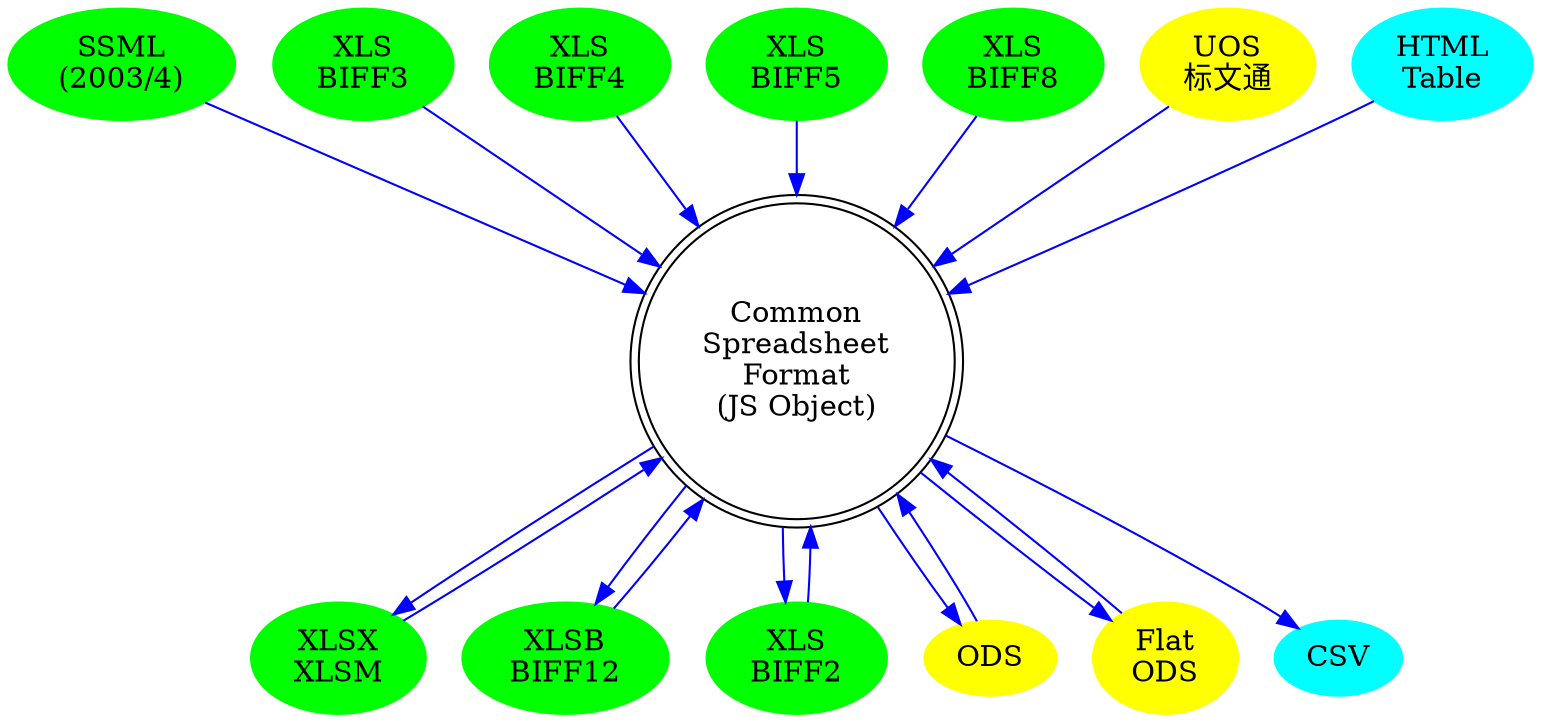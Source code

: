 digraph G {
	graph [mindist=0.1]; 
	csf [shape=doublecircle,label="Common\nSpreadsheet\nFormat\n(JS Object)"];
	subgraph XL {
		node  [style=filled,color=green];
		xlsx  [label="XLSX\nXLSM"];
		xlsb  [label="XLSB\nBIFF12"];
		xlml  [label="SSML\n(2003/4)"];
		xls2  [label="XLS\nBIFF2"];
		xls3  [label="XLS\nBIFF3"];
		xls4  [label="XLS\nBIFF4"];
		xls5  [label="XLS\nBIFF5"];
		xls8  [label="XLS\nBIFF8"];
	}

	subgraph OD {
		node  [style=filled,color=yellow];
		ods   [label="ODS"];
		fods  [label="Flat\nODS"];
		uos   [label="UOS\n标文通"];
	}

	subgraph OLD {
		node  [style=filled,color=cyan];
		html  [label="HTML\nTable"];
		csv   [label="CSV"];
	}

	subgraph JSXLSX {
		edge [color=blue];
		csf -> xlsx
		xlsx -> csf
		csf -> xlsb
		xlsb -> csf
		xlml -> csf
		xls2 -> csf
		csf -> xls2
		xls3 -> csf
		xls4 -> csf
		xls5 -> csf
		xls8 -> csf
		csf -> csv
		ods -> csf
		csf -> ods
		fods -> csf
		csf -> fods
		uos -> csf
		html -> csf
	}
}
